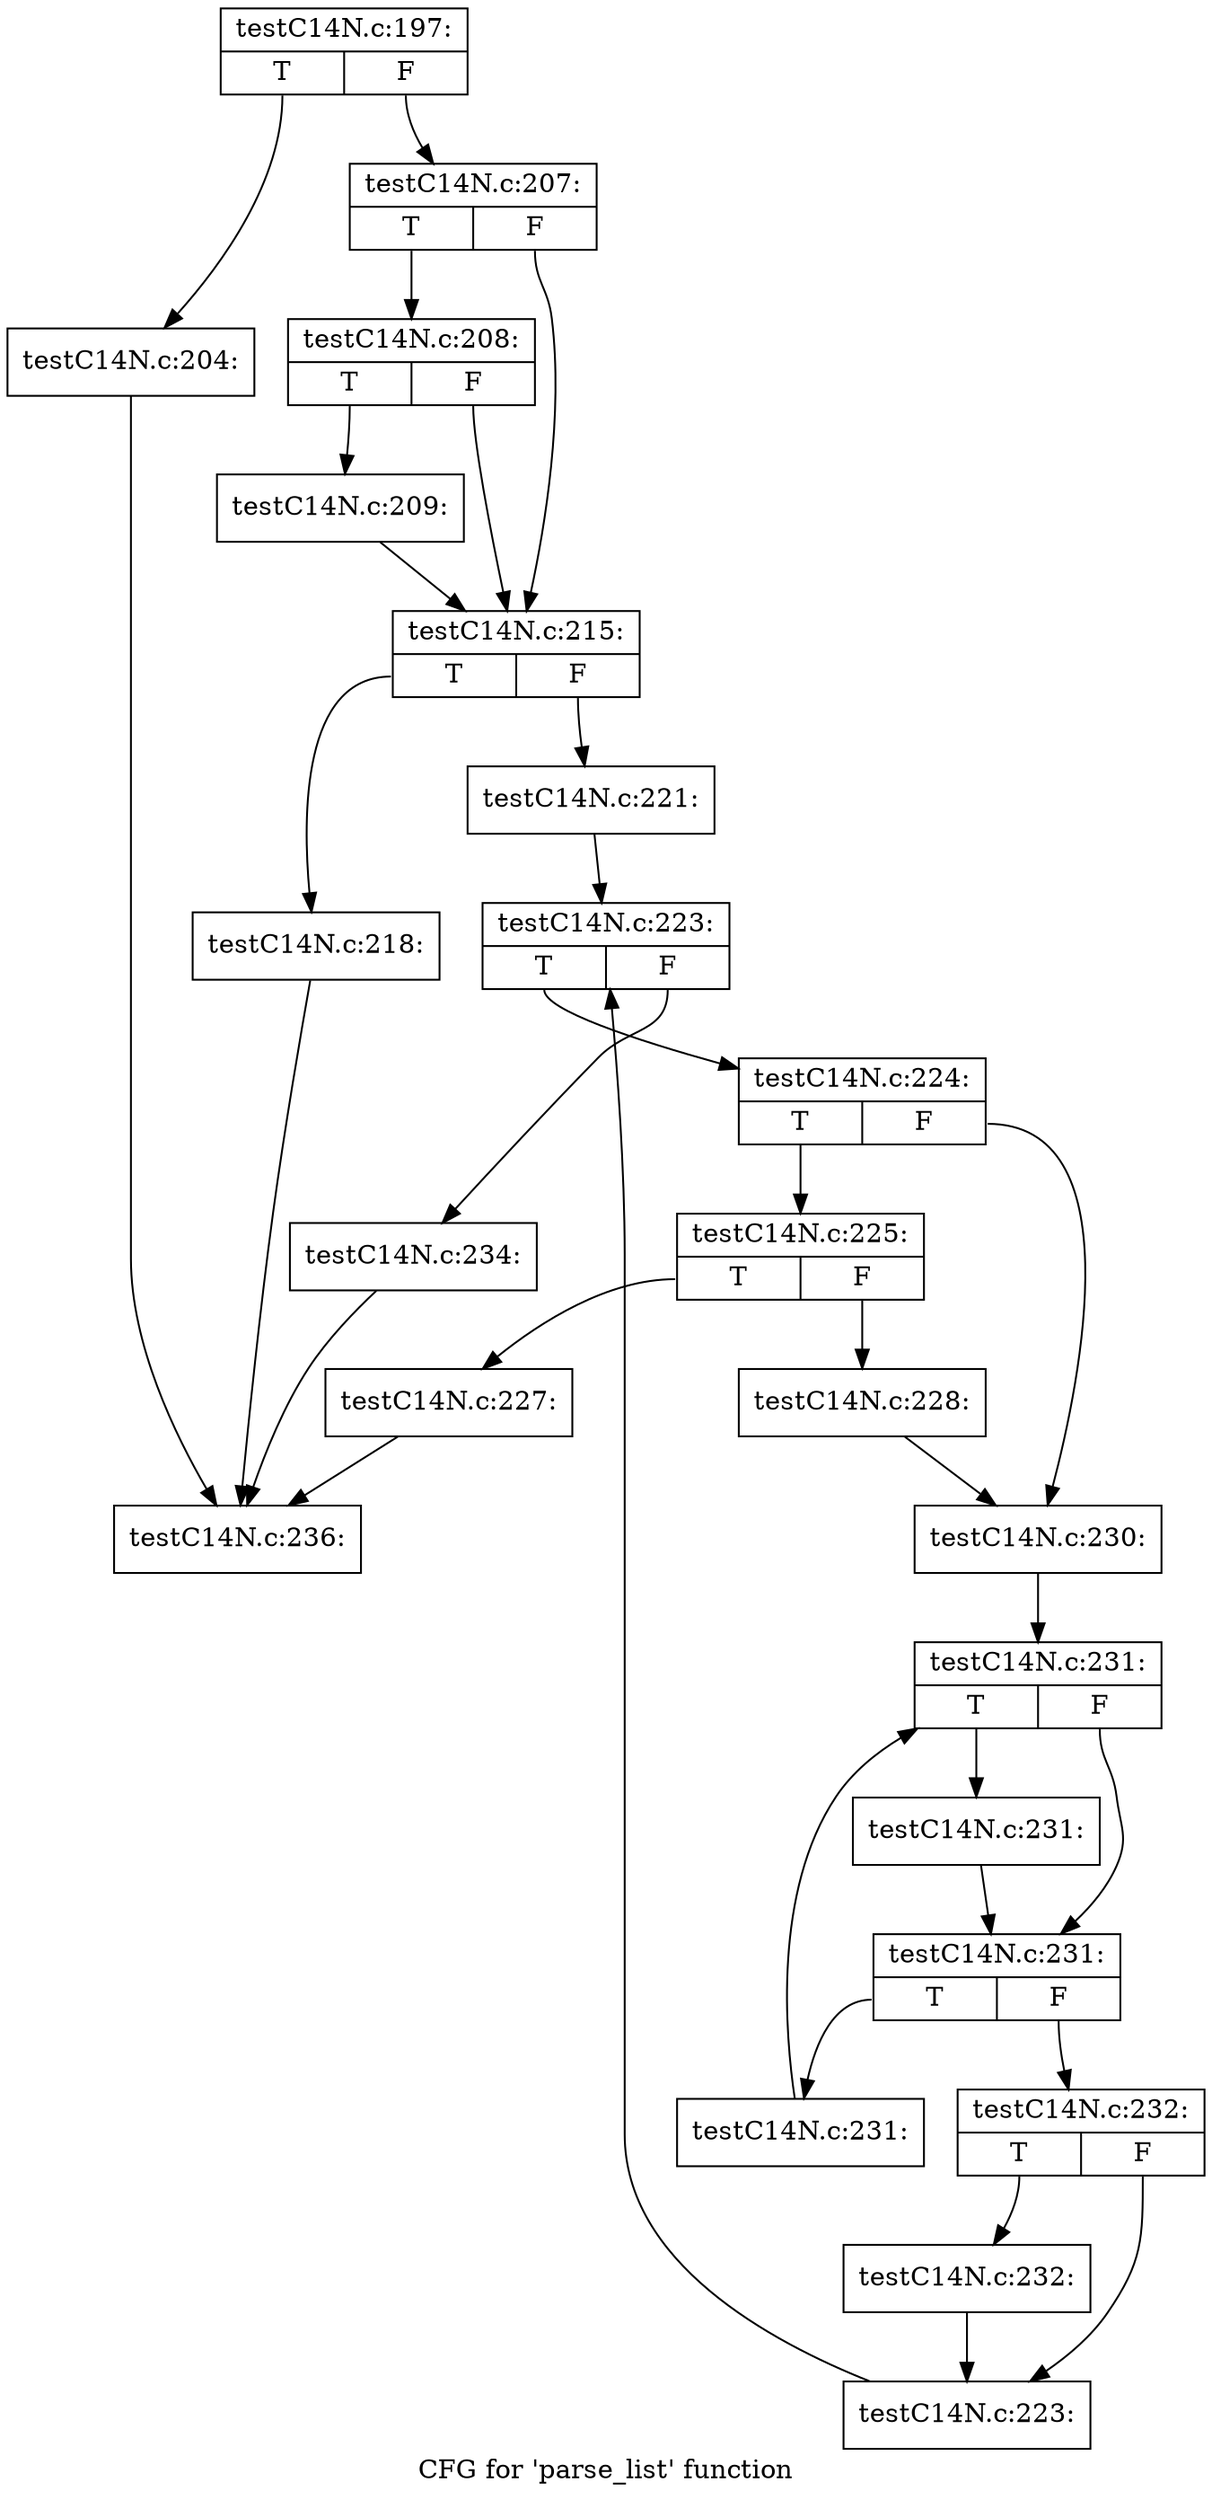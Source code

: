 digraph "CFG for 'parse_list' function" {
	label="CFG for 'parse_list' function";

	Node0x4c981b0 [shape=record,label="{testC14N.c:197:|{<s0>T|<s1>F}}"];
	Node0x4c981b0:s0 -> Node0x4cb1410;
	Node0x4c981b0:s1 -> Node0x4cb1460;
	Node0x4cb1410 [shape=record,label="{testC14N.c:204:}"];
	Node0x4cb1410 -> Node0x4c98610;
	Node0x4cb1460 [shape=record,label="{testC14N.c:207:|{<s0>T|<s1>F}}"];
	Node0x4cb1460:s0 -> Node0x4cb25e0;
	Node0x4cb1460:s1 -> Node0x4cb2590;
	Node0x4cb25e0 [shape=record,label="{testC14N.c:208:|{<s0>T|<s1>F}}"];
	Node0x4cb25e0:s0 -> Node0x4cb2200;
	Node0x4cb25e0:s1 -> Node0x4cb2590;
	Node0x4cb2200 [shape=record,label="{testC14N.c:209:}"];
	Node0x4cb2200 -> Node0x4cb2590;
	Node0x4cb2590 [shape=record,label="{testC14N.c:215:|{<s0>T|<s1>F}}"];
	Node0x4cb2590:s0 -> Node0x4cb39e0;
	Node0x4cb2590:s1 -> Node0x4cb3a30;
	Node0x4cb39e0 [shape=record,label="{testC14N.c:218:}"];
	Node0x4cb39e0 -> Node0x4c98610;
	Node0x4cb3a30 [shape=record,label="{testC14N.c:221:}"];
	Node0x4cb3a30 -> Node0x4cb41a0;
	Node0x4cb41a0 [shape=record,label="{testC14N.c:223:|{<s0>T|<s1>F}}"];
	Node0x4cb41a0:s0 -> Node0x4cb20d0;
	Node0x4cb41a0:s1 -> Node0x4cb4810;
	Node0x4cb20d0 [shape=record,label="{testC14N.c:224:|{<s0>T|<s1>F}}"];
	Node0x4cb20d0:s0 -> Node0x4cb4070;
	Node0x4cb20d0:s1 -> Node0x4cb40c0;
	Node0x4cb4070 [shape=record,label="{testC14N.c:225:|{<s0>T|<s1>F}}"];
	Node0x4cb4070:s0 -> Node0x4c94ff0;
	Node0x4cb4070:s1 -> Node0x4c95040;
	Node0x4c94ff0 [shape=record,label="{testC14N.c:227:}"];
	Node0x4c94ff0 -> Node0x4c98610;
	Node0x4c95040 [shape=record,label="{testC14N.c:228:}"];
	Node0x4c95040 -> Node0x4cb40c0;
	Node0x4cb40c0 [shape=record,label="{testC14N.c:230:}"];
	Node0x4cb40c0 -> Node0x4c95cb0;
	Node0x4c95cb0 [shape=record,label="{testC14N.c:231:|{<s0>T|<s1>F}}"];
	Node0x4c95cb0:s0 -> Node0x4cb8b60;
	Node0x4c95cb0:s1 -> Node0x4cb8b10;
	Node0x4cb8b60 [shape=record,label="{testC14N.c:231:}"];
	Node0x4cb8b60 -> Node0x4cb8b10;
	Node0x4cb8b10 [shape=record,label="{testC14N.c:231:|{<s0>T|<s1>F}}"];
	Node0x4cb8b10:s0 -> Node0x4cb91b0;
	Node0x4cb8b10:s1 -> Node0x4cb8a90;
	Node0x4cb91b0 [shape=record,label="{testC14N.c:231:}"];
	Node0x4cb91b0 -> Node0x4c95cb0;
	Node0x4cb8a90 [shape=record,label="{testC14N.c:232:|{<s0>T|<s1>F}}"];
	Node0x4cb8a90:s0 -> Node0x4cb94d0;
	Node0x4cb8a90:s1 -> Node0x4cb9520;
	Node0x4cb94d0 [shape=record,label="{testC14N.c:232:}"];
	Node0x4cb94d0 -> Node0x4cb9520;
	Node0x4cb9520 [shape=record,label="{testC14N.c:223:}"];
	Node0x4cb9520 -> Node0x4cb41a0;
	Node0x4cb4810 [shape=record,label="{testC14N.c:234:}"];
	Node0x4cb4810 -> Node0x4c98610;
	Node0x4c98610 [shape=record,label="{testC14N.c:236:}"];
}

